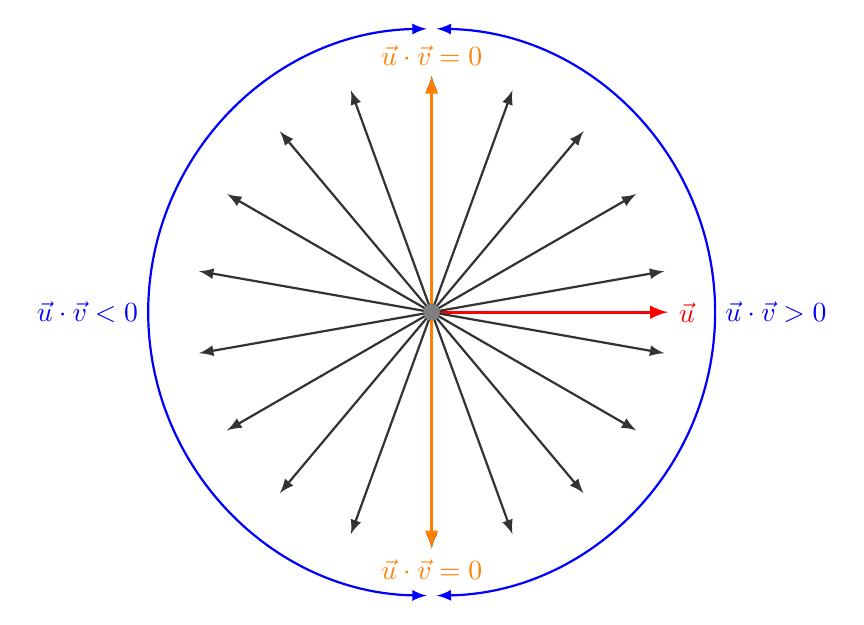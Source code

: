 ﻿\begin{tikzpicture}[scale=3]
     \draw[->,>=latex,very thick, red] (0,0) -- (0:1)  node[right] {$\vec u$};
    
    \foreach \a in {10,30,...,360}{
       \draw[->,>=latex,thick, black!80] (0,0) -- (\a:1);
    }

     \draw[->,>=latex,very thick, orange] (0,0) -- (90:1)  node[above] {$\vec u \cdot \vec v = 0$};
     \draw[->,>=latex,very thick, orange] (0,0) -- (90:-1)  node[below] {$\vec u \cdot \vec v = 0$};


   \draw[<->, >=latex, thick, blue] (-89:1.2) arc(-89:89:1.2) node[blue,midway,right] {$\vec u \cdot \vec v > 0$};
   \draw[<->, >=latex, thick, blue] (-89:-1.2) arc(-89:89:-1.2) node[blue,midway,left] {$\vec u \cdot \vec v < 0$};

 %     \draw[gray] (0,0) circle (1);
      \fill[gray] (0,0) circle (1pt); % node[below left]{$O$};


\end{tikzpicture}
